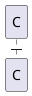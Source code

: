 {
  "sha1": "4aby2ta73qkmt2ps2h1s5teeopn40et",
  "insertion": {
    "when": "2024-05-30T20:48:20.462Z",
    "user": "plantuml@gmail.com"
  }
}
@startuml
activate C
@enduml
